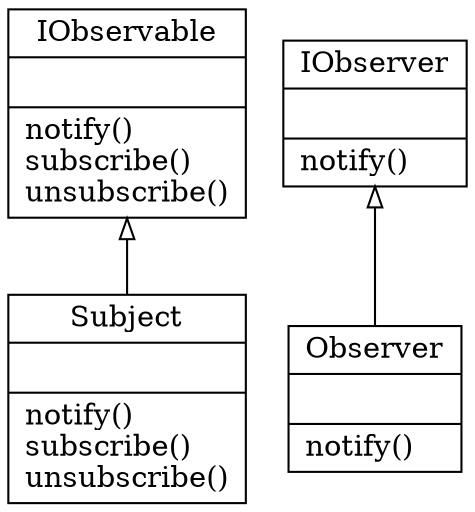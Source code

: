 digraph "classes" {
charset="utf-8"
rankdir=BT
"0" [label="{IObservable|\l|notify()\lsubscribe()\lunsubscribe()\l}", shape="record"];
"1" [label="{IObserver|\l|notify()\l}", shape="record"];
"2" [label="{Observer|\l|notify()\l}", shape="record"];
"3" [label="{Subject|\l|notify()\lsubscribe()\lunsubscribe()\l}", shape="record"];
"2" -> "1" [arrowhead="empty", arrowtail="none"];
"3" -> "0" [arrowhead="empty", arrowtail="none"];
}
